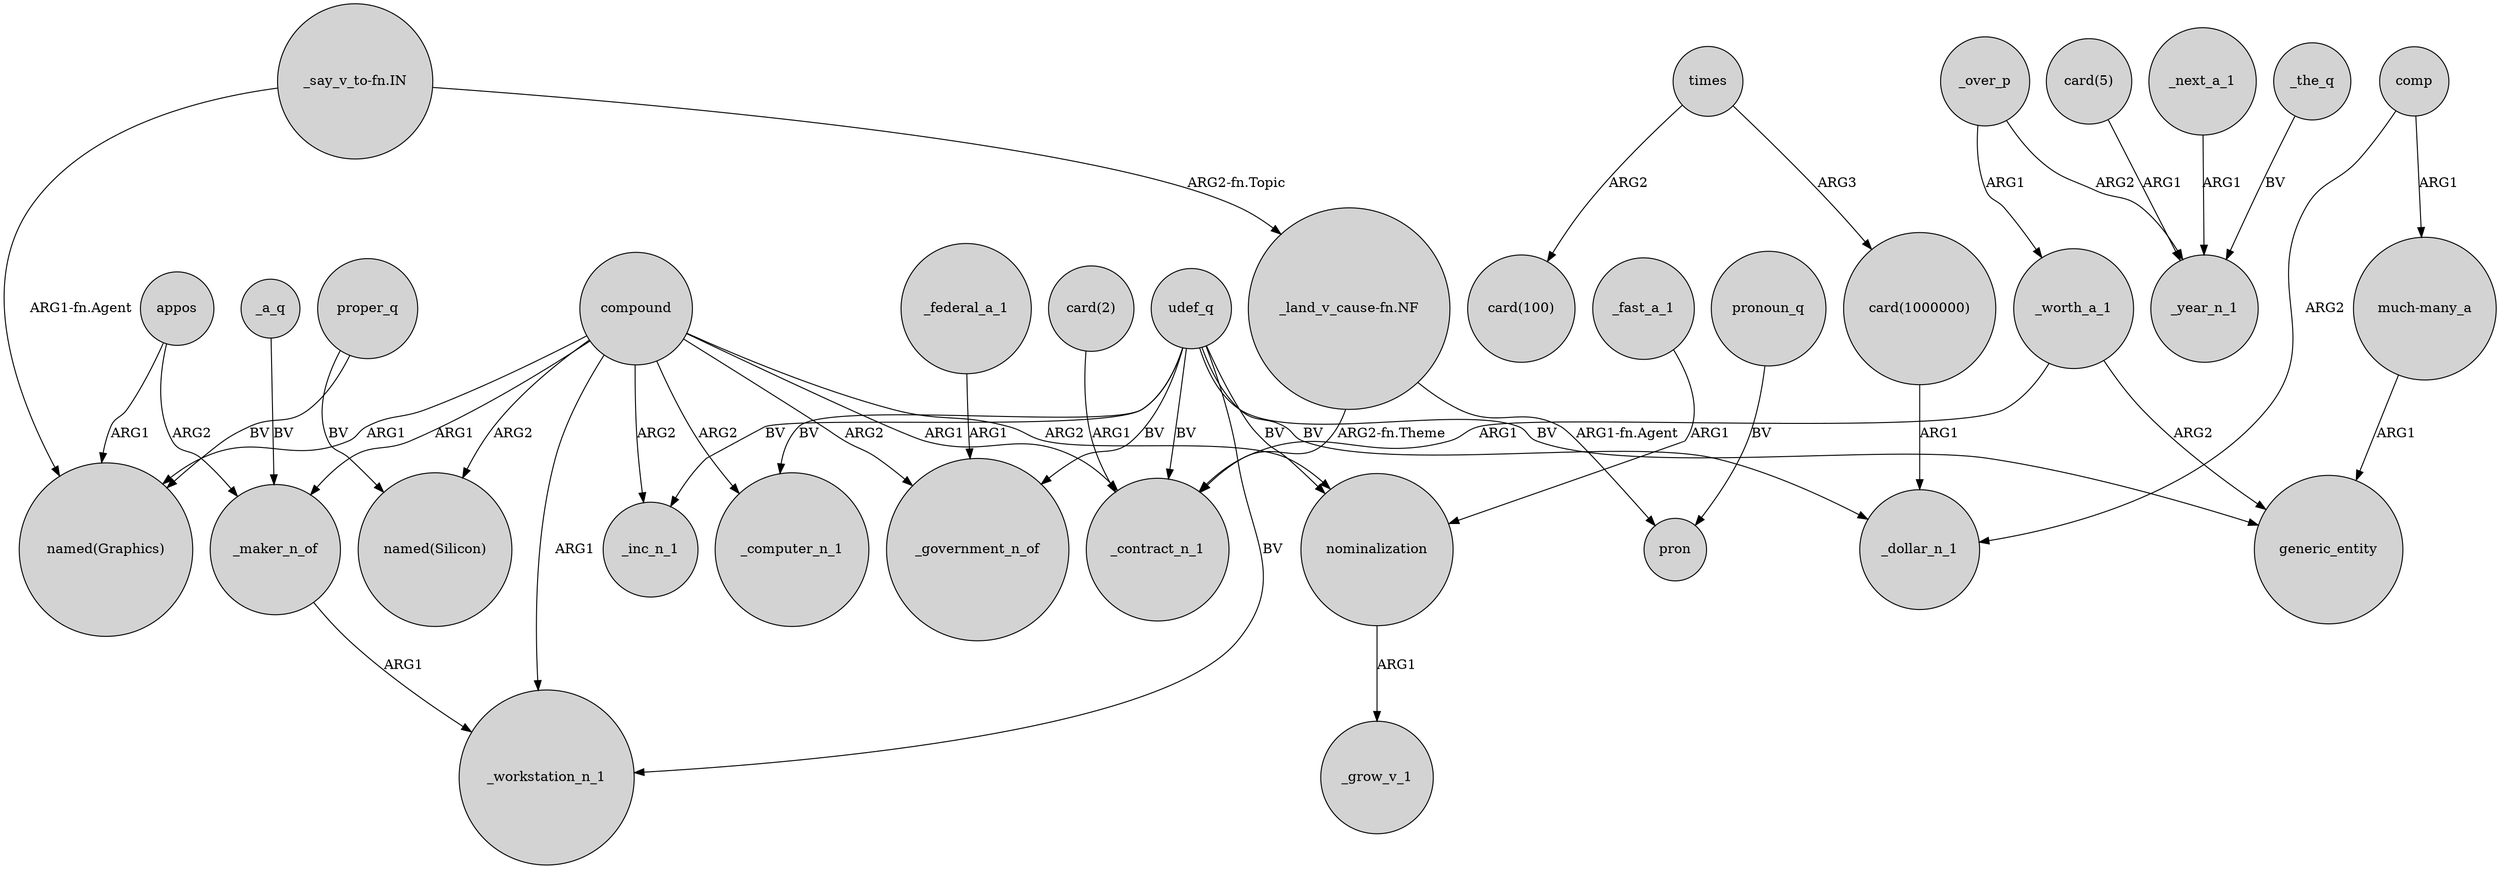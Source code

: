 digraph {
	node [shape=circle style=filled]
	"_say_v_to-fn.IN" -> "named(Graphics)" [label="ARG1-fn.Agent"]
	"card(1000000)" -> _dollar_n_1 [label=ARG1]
	udef_q -> _workstation_n_1 [label=BV]
	udef_q -> _inc_n_1 [label=BV]
	udef_q -> generic_entity [label=BV]
	times -> "card(100)" [label=ARG2]
	"card(5)" -> _year_n_1 [label=ARG1]
	compound -> _government_n_of [label=ARG2]
	udef_q -> _government_n_of [label=BV]
	"much-many_a" -> generic_entity [label=ARG1]
	_maker_n_of -> _workstation_n_1 [label=ARG1]
	compound -> _maker_n_of [label=ARG1]
	compound -> nominalization [label=ARG2]
	compound -> _contract_n_1 [label=ARG1]
	_worth_a_1 -> generic_entity [label=ARG2]
	udef_q -> _computer_n_1 [label=BV]
	_fast_a_1 -> nominalization [label=ARG1]
	_federal_a_1 -> _government_n_of [label=ARG1]
	appos -> _maker_n_of [label=ARG2]
	compound -> _computer_n_1 [label=ARG2]
	appos -> "named(Graphics)" [label=ARG1]
	compound -> "named(Graphics)" [label=ARG1]
	pronoun_q -> pron [label=BV]
	compound -> "named(Silicon)" [label=ARG2]
	comp -> "much-many_a" [label=ARG1]
	proper_q -> "named(Graphics)" [label=BV]
	times -> "card(1000000)" [label=ARG3]
	_next_a_1 -> _year_n_1 [label=ARG1]
	"_land_v_cause-fn.NF" -> pron [label="ARG1-fn.Agent"]
	_a_q -> _maker_n_of [label=BV]
	_worth_a_1 -> _contract_n_1 [label=ARG1]
	udef_q -> nominalization [label=BV]
	"_land_v_cause-fn.NF" -> _contract_n_1 [label="ARG2-fn.Theme"]
	_the_q -> _year_n_1 [label=BV]
	nominalization -> _grow_v_1 [label=ARG1]
	_over_p -> _year_n_1 [label=ARG2]
	"_say_v_to-fn.IN" -> "_land_v_cause-fn.NF" [label="ARG2-fn.Topic"]
	comp -> _dollar_n_1 [label=ARG2]
	proper_q -> "named(Silicon)" [label=BV]
	_over_p -> _worth_a_1 [label=ARG1]
	udef_q -> _contract_n_1 [label=BV]
	compound -> _workstation_n_1 [label=ARG1]
	compound -> _inc_n_1 [label=ARG2]
	udef_q -> _dollar_n_1 [label=BV]
	"card(2)" -> _contract_n_1 [label=ARG1]
}
